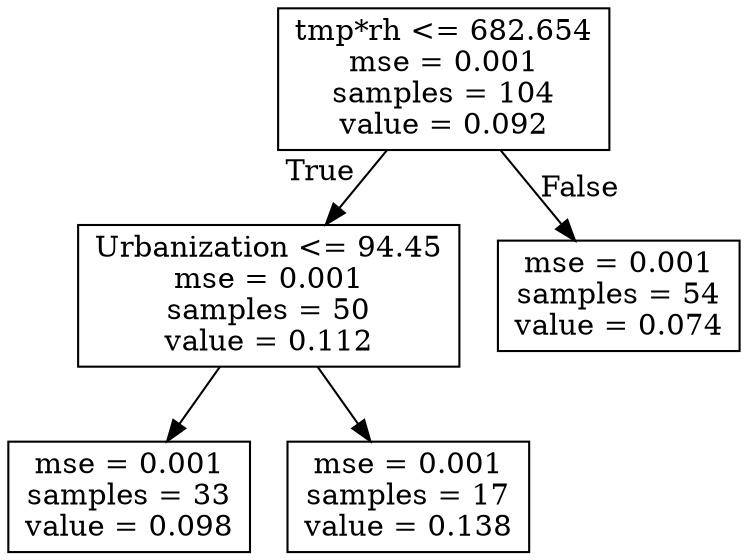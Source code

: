 digraph Tree {
node [shape=box] ;
0 [label="tmp*rh <= 682.654\nmse = 0.001\nsamples = 104\nvalue = 0.092"] ;
1 [label="Urbanization <= 94.45\nmse = 0.001\nsamples = 50\nvalue = 0.112"] ;
0 -> 1 [labeldistance=2.5, labelangle=45, headlabel="True"] ;
2 [label="mse = 0.001\nsamples = 33\nvalue = 0.098"] ;
1 -> 2 ;
3 [label="mse = 0.001\nsamples = 17\nvalue = 0.138"] ;
1 -> 3 ;
4 [label="mse = 0.001\nsamples = 54\nvalue = 0.074"] ;
0 -> 4 [labeldistance=2.5, labelangle=-45, headlabel="False"] ;
}